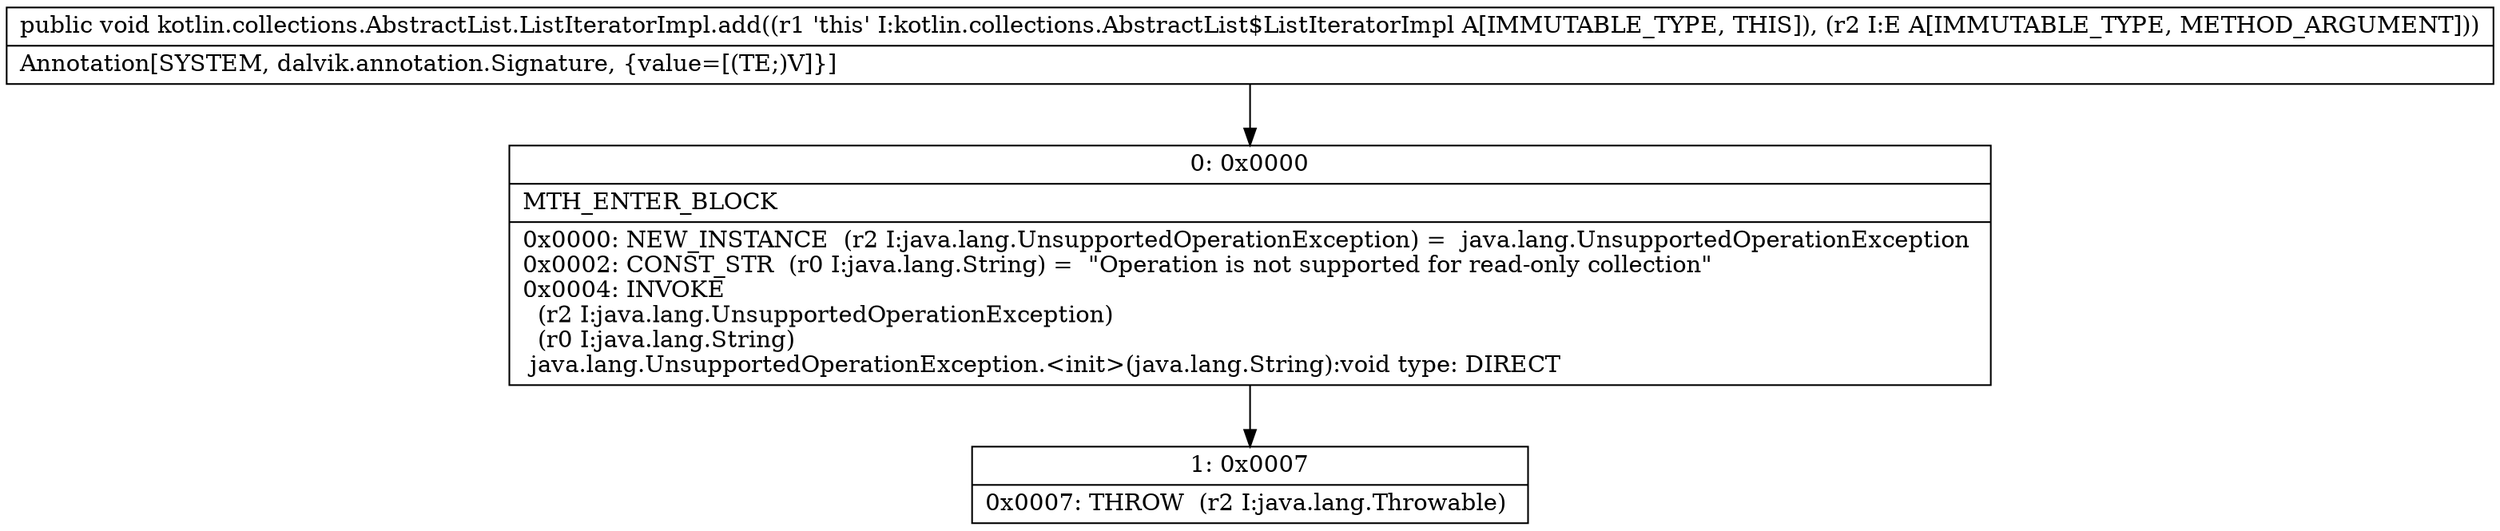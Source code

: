 digraph "CFG forkotlin.collections.AbstractList.ListIteratorImpl.add(Ljava\/lang\/Object;)V" {
Node_0 [shape=record,label="{0\:\ 0x0000|MTH_ENTER_BLOCK\l|0x0000: NEW_INSTANCE  (r2 I:java.lang.UnsupportedOperationException) =  java.lang.UnsupportedOperationException \l0x0002: CONST_STR  (r0 I:java.lang.String) =  \"Operation is not supported for read\-only collection\" \l0x0004: INVOKE  \l  (r2 I:java.lang.UnsupportedOperationException)\l  (r0 I:java.lang.String)\l java.lang.UnsupportedOperationException.\<init\>(java.lang.String):void type: DIRECT \l}"];
Node_1 [shape=record,label="{1\:\ 0x0007|0x0007: THROW  (r2 I:java.lang.Throwable) \l}"];
MethodNode[shape=record,label="{public void kotlin.collections.AbstractList.ListIteratorImpl.add((r1 'this' I:kotlin.collections.AbstractList$ListIteratorImpl A[IMMUTABLE_TYPE, THIS]), (r2 I:E A[IMMUTABLE_TYPE, METHOD_ARGUMENT]))  | Annotation[SYSTEM, dalvik.annotation.Signature, \{value=[(TE;)V]\}]\l}"];
MethodNode -> Node_0;
Node_0 -> Node_1;
}


